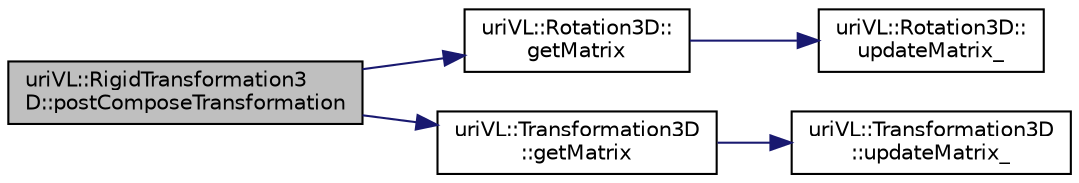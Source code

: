 digraph "uriVL::RigidTransformation3D::postComposeTransformation"
{
  edge [fontname="Helvetica",fontsize="10",labelfontname="Helvetica",labelfontsize="10"];
  node [fontname="Helvetica",fontsize="10",shape=record];
  rankdir="LR";
  Node1 [label="uriVL::RigidTransformation3\lD::postComposeTransformation",height=0.2,width=0.4,color="black", fillcolor="grey75", style="filled", fontcolor="black"];
  Node1 -> Node2 [color="midnightblue",fontsize="10",style="solid",fontname="Helvetica"];
  Node2 [label="uriVL::Rotation3D::\lgetMatrix",height=0.2,width=0.4,color="black", fillcolor="white", style="filled",URL="$classuriVL_1_1Rotation3D.html#a87b88be66389b0da2984dc77934fe2a9",tooltip="Returns a read-only reference to this rotation&#39;s matrix. "];
  Node2 -> Node3 [color="midnightblue",fontsize="10",style="solid",fontname="Helvetica"];
  Node3 [label="uriVL::Rotation3D::\lupdateMatrix_",height=0.2,width=0.4,color="black", fillcolor="white", style="filled",URL="$classuriVL_1_1Rotation3D.html#a9d50016959558d3071da85aba164d725",tooltip="Updates the rotation matrix if it was not the reference. "];
  Node1 -> Node4 [color="midnightblue",fontsize="10",style="solid",fontname="Helvetica"];
  Node4 [label="uriVL::Transformation3D\l::getMatrix",height=0.2,width=0.4,color="black", fillcolor="white", style="filled",URL="$classuriVL_1_1Transformation3D.html#aba7499cabe58508cc6af1bcc5a1178de",tooltip="Returns a read-only reference frame to this transformation&#39;s matrix. "];
  Node4 -> Node5 [color="midnightblue",fontsize="10",style="solid",fontname="Helvetica"];
  Node5 [label="uriVL::Transformation3D\l::updateMatrix_",height=0.2,width=0.4,color="black", fillcolor="white", style="filled",URL="$classuriVL_1_1Transformation3D.html#a706f28d6831e1f4221a71e28d0e12eba",tooltip="Updates the transformation matrix if it was not the reference. "];
}
